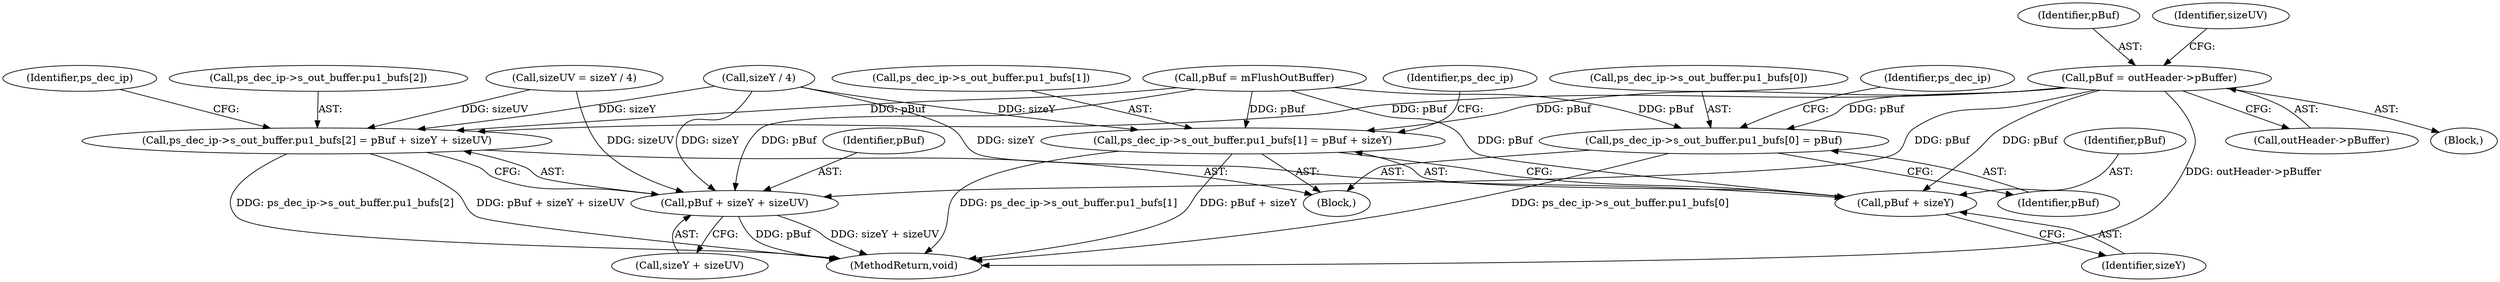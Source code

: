 digraph "0_Android_918eeaa29d99d257282fafec931b4bda0e3bae12_2@pointer" {
"1000179" [label="(Call,pBuf = outHeader->pBuffer)"];
"1000221" [label="(Call,ps_dec_ip->s_out_buffer.pu1_bufs[0] = pBuf)"];
"1000230" [label="(Call,ps_dec_ip->s_out_buffer.pu1_bufs[1] = pBuf + sizeY)"];
"1000238" [label="(Call,pBuf + sizeY)"];
"1000241" [label="(Call,ps_dec_ip->s_out_buffer.pu1_bufs[2] = pBuf + sizeY + sizeUV)"];
"1000249" [label="(Call,pBuf + sizeY + sizeUV)"];
"1000249" [label="(Call,pBuf + sizeY + sizeUV)"];
"1000189" [label="(Call,sizeUV = sizeY / 4)"];
"1000179" [label="(Call,pBuf = outHeader->pBuffer)"];
"1000221" [label="(Call,ps_dec_ip->s_out_buffer.pu1_bufs[0] = pBuf)"];
"1000242" [label="(Call,ps_dec_ip->s_out_buffer.pu1_bufs[2])"];
"1000251" [label="(Call,sizeY + sizeUV)"];
"1000180" [label="(Identifier,pBuf)"];
"1000240" [label="(Identifier,sizeY)"];
"1000178" [label="(Block,)"];
"1000230" [label="(Call,ps_dec_ip->s_out_buffer.pu1_bufs[1] = pBuf + sizeY)"];
"1000191" [label="(Call,sizeY / 4)"];
"1000190" [label="(Identifier,sizeUV)"];
"1000186" [label="(Call,pBuf = mFlushOutBuffer)"];
"1000262" [label="(MethodReturn,void)"];
"1000257" [label="(Identifier,ps_dec_ip)"];
"1000241" [label="(Call,ps_dec_ip->s_out_buffer.pu1_bufs[2] = pBuf + sizeY + sizeUV)"];
"1000238" [label="(Call,pBuf + sizeY)"];
"1000222" [label="(Call,ps_dec_ip->s_out_buffer.pu1_bufs[0])"];
"1000231" [label="(Call,ps_dec_ip->s_out_buffer.pu1_bufs[1])"];
"1000239" [label="(Identifier,pBuf)"];
"1000107" [label="(Block,)"];
"1000181" [label="(Call,outHeader->pBuffer)"];
"1000245" [label="(Identifier,ps_dec_ip)"];
"1000234" [label="(Identifier,ps_dec_ip)"];
"1000250" [label="(Identifier,pBuf)"];
"1000229" [label="(Identifier,pBuf)"];
"1000179" -> "1000178"  [label="AST: "];
"1000179" -> "1000181"  [label="CFG: "];
"1000180" -> "1000179"  [label="AST: "];
"1000181" -> "1000179"  [label="AST: "];
"1000190" -> "1000179"  [label="CFG: "];
"1000179" -> "1000262"  [label="DDG: outHeader->pBuffer"];
"1000179" -> "1000221"  [label="DDG: pBuf"];
"1000179" -> "1000230"  [label="DDG: pBuf"];
"1000179" -> "1000238"  [label="DDG: pBuf"];
"1000179" -> "1000241"  [label="DDG: pBuf"];
"1000179" -> "1000249"  [label="DDG: pBuf"];
"1000221" -> "1000107"  [label="AST: "];
"1000221" -> "1000229"  [label="CFG: "];
"1000222" -> "1000221"  [label="AST: "];
"1000229" -> "1000221"  [label="AST: "];
"1000234" -> "1000221"  [label="CFG: "];
"1000221" -> "1000262"  [label="DDG: ps_dec_ip->s_out_buffer.pu1_bufs[0]"];
"1000186" -> "1000221"  [label="DDG: pBuf"];
"1000230" -> "1000107"  [label="AST: "];
"1000230" -> "1000238"  [label="CFG: "];
"1000231" -> "1000230"  [label="AST: "];
"1000238" -> "1000230"  [label="AST: "];
"1000245" -> "1000230"  [label="CFG: "];
"1000230" -> "1000262"  [label="DDG: ps_dec_ip->s_out_buffer.pu1_bufs[1]"];
"1000230" -> "1000262"  [label="DDG: pBuf + sizeY"];
"1000186" -> "1000230"  [label="DDG: pBuf"];
"1000191" -> "1000230"  [label="DDG: sizeY"];
"1000238" -> "1000240"  [label="CFG: "];
"1000239" -> "1000238"  [label="AST: "];
"1000240" -> "1000238"  [label="AST: "];
"1000186" -> "1000238"  [label="DDG: pBuf"];
"1000191" -> "1000238"  [label="DDG: sizeY"];
"1000241" -> "1000107"  [label="AST: "];
"1000241" -> "1000249"  [label="CFG: "];
"1000242" -> "1000241"  [label="AST: "];
"1000249" -> "1000241"  [label="AST: "];
"1000257" -> "1000241"  [label="CFG: "];
"1000241" -> "1000262"  [label="DDG: ps_dec_ip->s_out_buffer.pu1_bufs[2]"];
"1000241" -> "1000262"  [label="DDG: pBuf + sizeY + sizeUV"];
"1000186" -> "1000241"  [label="DDG: pBuf"];
"1000191" -> "1000241"  [label="DDG: sizeY"];
"1000189" -> "1000241"  [label="DDG: sizeUV"];
"1000249" -> "1000251"  [label="CFG: "];
"1000250" -> "1000249"  [label="AST: "];
"1000251" -> "1000249"  [label="AST: "];
"1000249" -> "1000262"  [label="DDG: sizeY + sizeUV"];
"1000249" -> "1000262"  [label="DDG: pBuf"];
"1000186" -> "1000249"  [label="DDG: pBuf"];
"1000191" -> "1000249"  [label="DDG: sizeY"];
"1000189" -> "1000249"  [label="DDG: sizeUV"];
}
